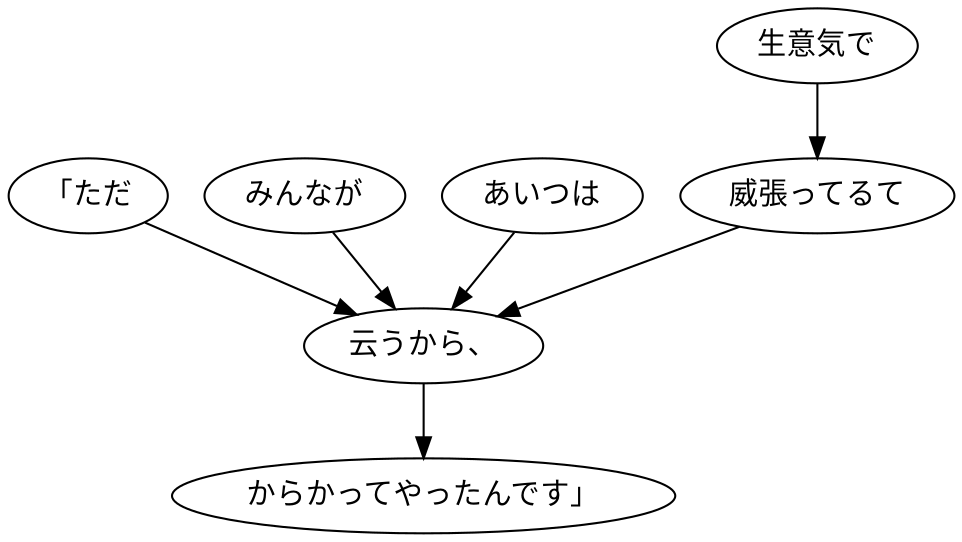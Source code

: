 digraph graph7313 {
	node0 [label="「ただ"];
	node1 [label="みんなが"];
	node2 [label="あいつは"];
	node3 [label="生意気で"];
	node4 [label="威張ってるて"];
	node5 [label="云うから、"];
	node6 [label="からかってやったんです」"];
	node0 -> node5;
	node1 -> node5;
	node2 -> node5;
	node3 -> node4;
	node4 -> node5;
	node5 -> node6;
}
